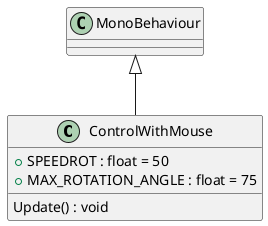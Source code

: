 @startuml
class ControlWithMouse {
    + SPEEDROT : float = 50
    + MAX_ROTATION_ANGLE : float = 75
    Update() : void
}
MonoBehaviour <|-- ControlWithMouse
@enduml
